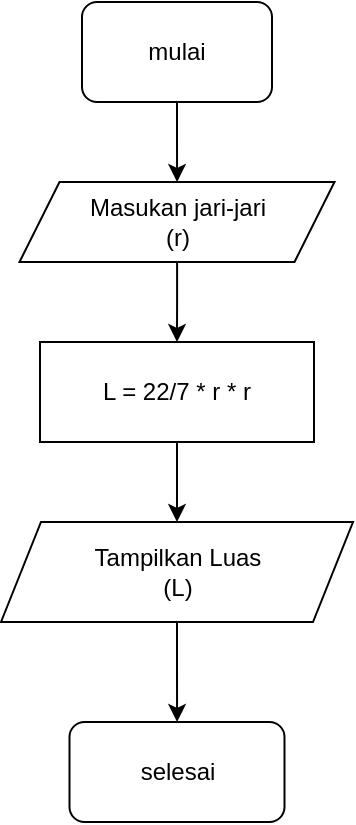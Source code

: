 <mxfile version="22.0.8" type="github">
  <diagram name="Page-1" id="ywJdQ0lh4zWK8mqaIMfu">
    <mxGraphModel dx="862" dy="470" grid="1" gridSize="10" guides="1" tooltips="1" connect="1" arrows="1" fold="1" page="1" pageScale="1" pageWidth="850" pageHeight="1100" math="0" shadow="0">
      <root>
        <mxCell id="0" />
        <mxCell id="1" parent="0" />
        <mxCell id="gL6W2WuyTVLfepE377gd-6" value="" style="edgeStyle=orthogonalEdgeStyle;rounded=0;orthogonalLoop=1;jettySize=auto;html=1;" edge="1" parent="1" source="gL6W2WuyTVLfepE377gd-1" target="gL6W2WuyTVLfepE377gd-2">
          <mxGeometry relative="1" as="geometry" />
        </mxCell>
        <mxCell id="gL6W2WuyTVLfepE377gd-1" value="mulai" style="rounded=1;whiteSpace=wrap;html=1;" vertex="1" parent="1">
          <mxGeometry x="305" y="80" width="95" height="50" as="geometry" />
        </mxCell>
        <mxCell id="gL6W2WuyTVLfepE377gd-7" value="" style="edgeStyle=orthogonalEdgeStyle;rounded=0;orthogonalLoop=1;jettySize=auto;html=1;" edge="1" parent="1" source="gL6W2WuyTVLfepE377gd-2" target="gL6W2WuyTVLfepE377gd-3">
          <mxGeometry relative="1" as="geometry" />
        </mxCell>
        <mxCell id="gL6W2WuyTVLfepE377gd-2" value="Masukan jari-jari&lt;br&gt;(r)" style="shape=parallelogram;perimeter=parallelogramPerimeter;whiteSpace=wrap;html=1;fixedSize=1;" vertex="1" parent="1">
          <mxGeometry x="273.75" y="170" width="157.5" height="40" as="geometry" />
        </mxCell>
        <mxCell id="gL6W2WuyTVLfepE377gd-8" value="" style="edgeStyle=orthogonalEdgeStyle;rounded=0;orthogonalLoop=1;jettySize=auto;html=1;" edge="1" parent="1" source="gL6W2WuyTVLfepE377gd-3" target="gL6W2WuyTVLfepE377gd-4">
          <mxGeometry relative="1" as="geometry" />
        </mxCell>
        <mxCell id="gL6W2WuyTVLfepE377gd-3" value="L = 22/7 * r * r" style="rounded=0;whiteSpace=wrap;html=1;" vertex="1" parent="1">
          <mxGeometry x="284" y="250" width="137" height="50" as="geometry" />
        </mxCell>
        <mxCell id="gL6W2WuyTVLfepE377gd-9" value="" style="edgeStyle=orthogonalEdgeStyle;rounded=0;orthogonalLoop=1;jettySize=auto;html=1;" edge="1" parent="1" source="gL6W2WuyTVLfepE377gd-4" target="gL6W2WuyTVLfepE377gd-5">
          <mxGeometry relative="1" as="geometry" />
        </mxCell>
        <mxCell id="gL6W2WuyTVLfepE377gd-4" value="Tampilkan Luas&lt;br&gt;(L)" style="shape=parallelogram;perimeter=parallelogramPerimeter;whiteSpace=wrap;html=1;fixedSize=1;" vertex="1" parent="1">
          <mxGeometry x="264.5" y="340" width="176" height="50" as="geometry" />
        </mxCell>
        <mxCell id="gL6W2WuyTVLfepE377gd-5" value="selesai" style="rounded=1;whiteSpace=wrap;html=1;" vertex="1" parent="1">
          <mxGeometry x="298.75" y="440" width="107.5" height="50" as="geometry" />
        </mxCell>
      </root>
    </mxGraphModel>
  </diagram>
</mxfile>
